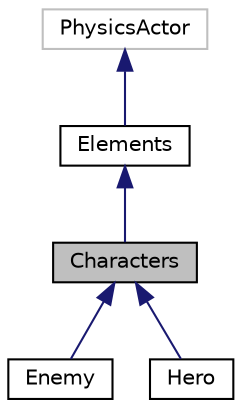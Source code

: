 digraph "Characters"
{
  edge [fontname="Helvetica",fontsize="10",labelfontname="Helvetica",labelfontsize="10"];
  node [fontname="Helvetica",fontsize="10",shape=record];
  Node1 [label="Characters",height=0.2,width=0.4,color="black", fillcolor="grey75", style="filled", fontcolor="black"];
  Node2 -> Node1 [dir="back",color="midnightblue",fontsize="10",style="solid",fontname="Helvetica"];
  Node2 [label="Elements",height=0.2,width=0.4,color="black", fillcolor="white", style="filled",URL="$class_elements.html"];
  Node3 -> Node2 [dir="back",color="midnightblue",fontsize="10",style="solid",fontname="Helvetica"];
  Node3 [label="PhysicsActor",height=0.2,width=0.4,color="grey75", fillcolor="white", style="filled"];
  Node1 -> Node4 [dir="back",color="midnightblue",fontsize="10",style="solid",fontname="Helvetica"];
  Node4 [label="Enemy",height=0.2,width=0.4,color="black", fillcolor="white", style="filled",URL="$class_enemy.html"];
  Node1 -> Node5 [dir="back",color="midnightblue",fontsize="10",style="solid",fontname="Helvetica"];
  Node5 [label="Hero",height=0.2,width=0.4,color="black", fillcolor="white", style="filled",URL="$class_hero.html"];
}
